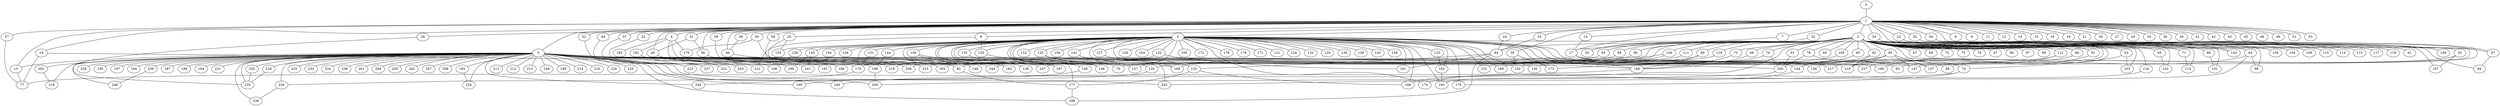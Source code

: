 
graph graphname {
    0 -- 1
1 -- 2
1 -- 3
1 -- 4
1 -- 5
1 -- 6
1 -- 7
1 -- 8
1 -- 9
1 -- 10
1 -- 11
1 -- 12
1 -- 13
1 -- 14
1 -- 15
1 -- 16
1 -- 17
1 -- 18
1 -- 19
1 -- 20
1 -- 21
1 -- 22
1 -- 23
1 -- 24
1 -- 25
1 -- 26
1 -- 27
1 -- 28
1 -- 29
1 -- 30
1 -- 31
1 -- 32
1 -- 33
1 -- 34
1 -- 35
1 -- 36
1 -- 37
1 -- 38
1 -- 39
1 -- 40
1 -- 41
1 -- 42
1 -- 43
1 -- 44
1 -- 45
1 -- 46
1 -- 47
1 -- 48
1 -- 49
1 -- 50
1 -- 51
1 -- 52
1 -- 53
1 -- 54
1 -- 55
1 -- 56
1 -- 57
1 -- 58
1 -- 59
2 -- 60
2 -- 61
2 -- 62
2 -- 63
2 -- 64
2 -- 65
2 -- 66
2 -- 67
2 -- 68
2 -- 69
2 -- 70
2 -- 71
2 -- 72
2 -- 73
2 -- 74
2 -- 75
2 -- 76
2 -- 77
2 -- 78
2 -- 79
2 -- 80
2 -- 81
2 -- 82
2 -- 83
2 -- 84
2 -- 85
2 -- 86
2 -- 87
2 -- 88
2 -- 89
2 -- 90
2 -- 91
2 -- 92
2 -- 93
2 -- 94
2 -- 95
2 -- 96
2 -- 97
2 -- 98
2 -- 99
2 -- 100
2 -- 101
2 -- 102
2 -- 103
2 -- 104
2 -- 105
2 -- 106
2 -- 107
2 -- 108
2 -- 109
2 -- 110
2 -- 111
2 -- 112
2 -- 113
2 -- 114
2 -- 115
2 -- 116
2 -- 117
2 -- 118
2 -- 119
3 -- 128
3 -- 130
3 -- 131
3 -- 132
3 -- 133
3 -- 134
3 -- 129
3 -- 136
3 -- 137
3 -- 138
3 -- 139
3 -- 140
3 -- 141
3 -- 142
3 -- 143
3 -- 144
3 -- 145
3 -- 146
3 -- 147
3 -- 148
3 -- 149
3 -- 150
3 -- 151
3 -- 152
3 -- 153
3 -- 154
3 -- 155
3 -- 156
3 -- 157
3 -- 158
3 -- 159
3 -- 160
3 -- 161
3 -- 162
3 -- 163
3 -- 164
3 -- 165
3 -- 166
3 -- 167
3 -- 168
3 -- 169
3 -- 170
3 -- 135
3 -- 172
3 -- 173
3 -- 174
3 -- 175
3 -- 176
3 -- 177
3 -- 178
3 -- 171
3 -- 120
3 -- 121
3 -- 122
3 -- 123
3 -- 124
3 -- 125
3 -- 126
3 -- 127
4 -- 179
4 -- 180
4 -- 181
4 -- 182
4 -- 183
5 -- 184
5 -- 185
5 -- 186
5 -- 187
5 -- 188
5 -- 189
5 -- 190
5 -- 191
5 -- 192
5 -- 193
5 -- 194
5 -- 195
5 -- 196
5 -- 197
5 -- 198
5 -- 199
5 -- 200
5 -- 201
5 -- 202
5 -- 203
5 -- 204
5 -- 205
5 -- 206
5 -- 207
5 -- 208
5 -- 209
5 -- 210
5 -- 211
5 -- 212
5 -- 213
5 -- 214
5 -- 215
5 -- 216
5 -- 217
5 -- 218
5 -- 219
5 -- 220
5 -- 221
5 -- 222
5 -- 223
5 -- 224
5 -- 225
5 -- 226
5 -- 227
5 -- 228
5 -- 229
5 -- 230
5 -- 231
5 -- 232
5 -- 233
5 -- 234
5 -- 235
5 -- 236
5 -- 237
5 -- 238
5 -- 239
5 -- 240
5 -- 241
5 -- 242
5 -- 243
5 -- 244
5 -- 245
5 -- 246
5 -- 247
5 -- 248
5 -- 249
5 -- 13
7 -- 17
8 -- 221
8 -- 135
10 -- 17
13 -- 77
17 -- 83
17 -- 166
19 -- 77
19 -- 170
20 -- 210
20 -- 227
20 -- 107
22 -- 82
23 -- 47
23 -- 143
24 -- 84
25 -- 167
25 -- 153
28 -- 235
30 -- 192
30 -- 173
31 -- 40
31 -- 56
32 -- 62
33 -- 84
34 -- 109
37 -- 203
38 -- 46
40 -- 146
40 -- 82
44 -- 237
46 -- 70
46 -- 203
47 -- 94
50 -- 134
50 -- 179
52 -- 223
54 -- 157
55 -- 147
56 -- 138
57 -- 77
58 -- 167
59 -- 148
63 -- 103
63 -- 74
64 -- 217
64 -- 98
64 -- 163
65 -- 102
66 -- 166
69 -- 166
69 -- 244
71 -- 113
73 -- 166
74 -- 243
74 -- 175
76 -- 169
76 -- 200
78 -- 89
78 -- 200
80 -- 101
81 -- 180
82 -- 177
84 -- 188
84 -- 161
84 -- 155
85 -- 134
86 -- 158
88 -- 209
90 -- 215
91 -- 200
92 -- 210
92 -- 134
93 -- 170
95 -- 157
95 -- 210
95 -- 147
95 -- 130
95 -- 247
105 -- 192
106 -- 131
106 -- 193
111 -- 120
112 -- 180
112 -- 173
116 -- 160
119 -- 168
120 -- 190
122 -- 219
122 -- 161
123 -- 162
125 -- 148
125 -- 243
125 -- 168
126 -- 186
127 -- 155
128 -- 196
133 -- 140
134 -- 174
135 -- 137
140 -- 245
141 -- 168
144 -- 198
145 -- 241
145 -- 199
150 -- 167
150 -- 182
151 -- 170
154 -- 191
155 -- 177
155 -- 160
162 -- 163
166 -- 240
170 -- 226
177 -- 188
181 -- 222
185 -- 224
198 -- 206
200 -- 206
202 -- 218
226 -- 236
229 -- 235
230 -- 235
239 -- 246

}
